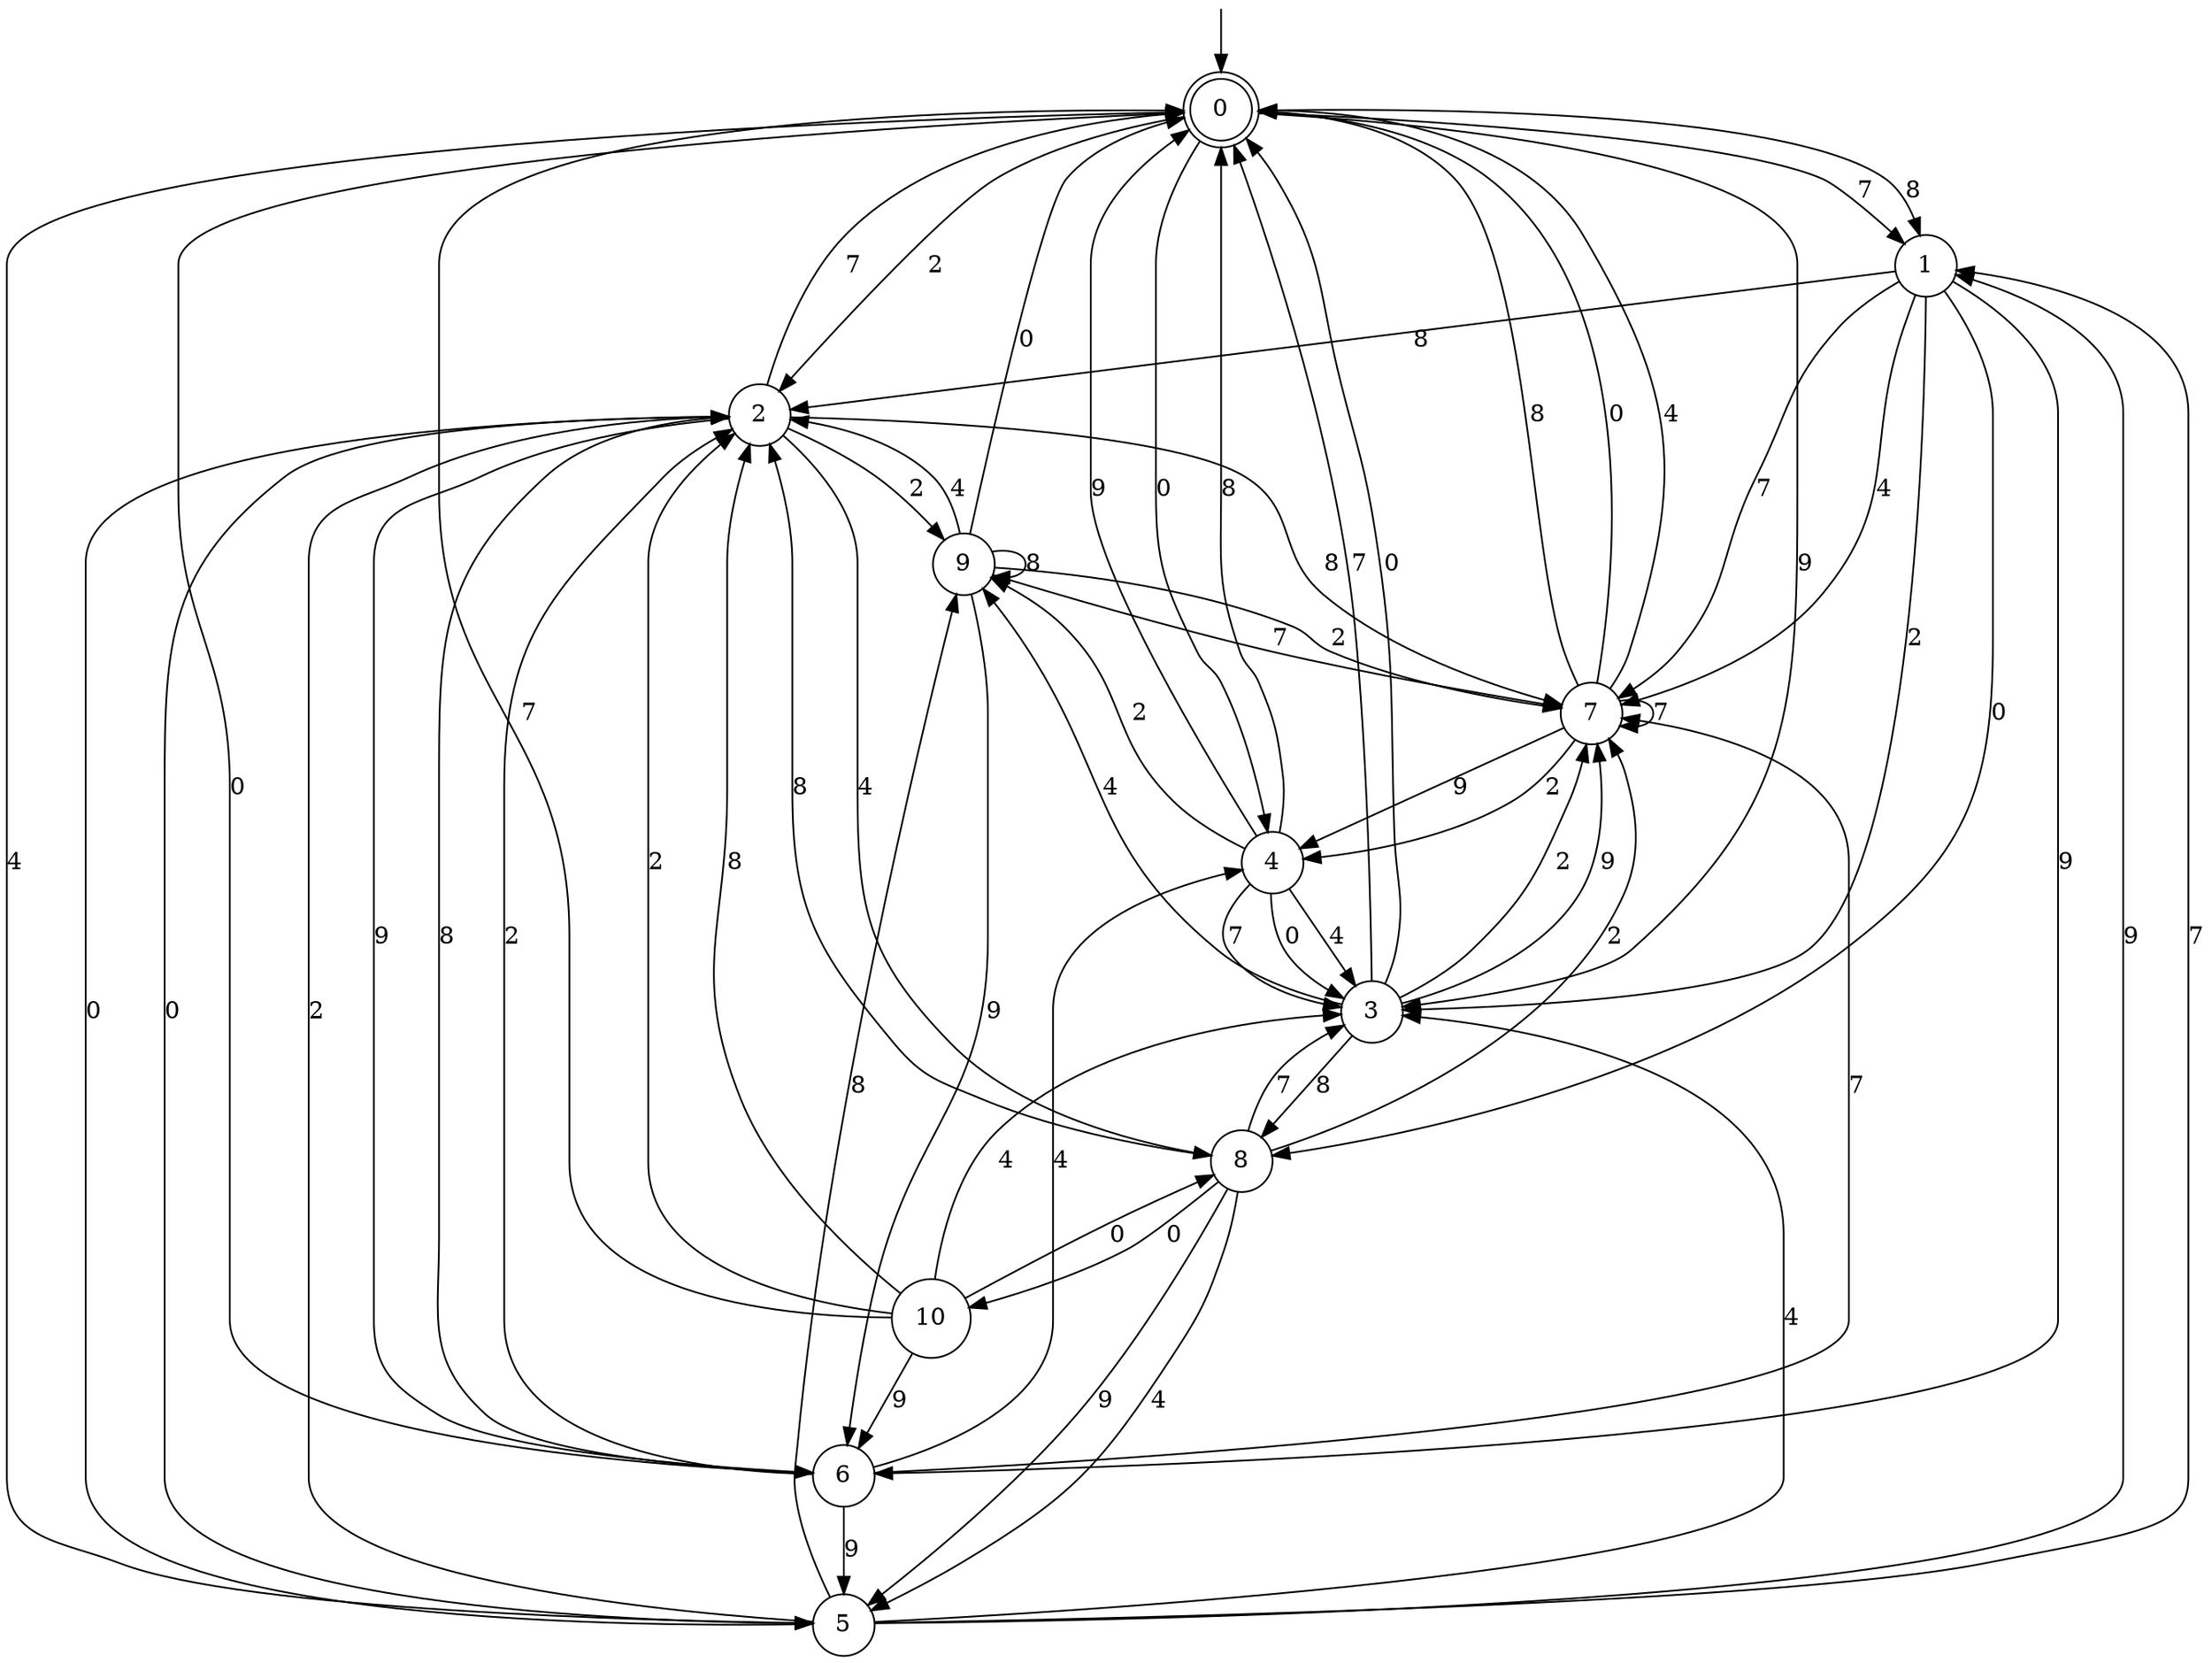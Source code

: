 digraph g {

	s0 [shape="doublecircle" label="0"];
	s1 [shape="circle" label="1"];
	s2 [shape="circle" label="2"];
	s3 [shape="circle" label="3"];
	s4 [shape="circle" label="4"];
	s5 [shape="circle" label="5"];
	s6 [shape="circle" label="6"];
	s7 [shape="circle" label="7"];
	s8 [shape="circle" label="8"];
	s9 [shape="circle" label="9"];
	s10 [shape="circle" label="10"];
	s0 -> s1 [label="8"];
	s0 -> s2 [label="2"];
	s0 -> s3 [label="9"];
	s0 -> s1 [label="7"];
	s0 -> s4 [label="0"];
	s0 -> s5 [label="4"];
	s1 -> s2 [label="8"];
	s1 -> s3 [label="2"];
	s1 -> s6 [label="9"];
	s1 -> s7 [label="7"];
	s1 -> s8 [label="0"];
	s1 -> s7 [label="4"];
	s2 -> s7 [label="8"];
	s2 -> s9 [label="2"];
	s2 -> s6 [label="9"];
	s2 -> s0 [label="7"];
	s2 -> s5 [label="0"];
	s2 -> s8 [label="4"];
	s3 -> s8 [label="8"];
	s3 -> s7 [label="2"];
	s3 -> s7 [label="9"];
	s3 -> s0 [label="7"];
	s3 -> s0 [label="0"];
	s3 -> s9 [label="4"];
	s4 -> s0 [label="8"];
	s4 -> s9 [label="2"];
	s4 -> s0 [label="9"];
	s4 -> s3 [label="7"];
	s4 -> s3 [label="0"];
	s4 -> s3 [label="4"];
	s5 -> s9 [label="8"];
	s5 -> s2 [label="2"];
	s5 -> s1 [label="9"];
	s5 -> s1 [label="7"];
	s5 -> s2 [label="0"];
	s5 -> s3 [label="4"];
	s6 -> s2 [label="8"];
	s6 -> s2 [label="2"];
	s6 -> s5 [label="9"];
	s6 -> s7 [label="7"];
	s6 -> s0 [label="0"];
	s6 -> s4 [label="4"];
	s7 -> s0 [label="8"];
	s7 -> s4 [label="2"];
	s7 -> s4 [label="9"];
	s7 -> s7 [label="7"];
	s7 -> s0 [label="0"];
	s7 -> s0 [label="4"];
	s8 -> s2 [label="8"];
	s8 -> s7 [label="2"];
	s8 -> s5 [label="9"];
	s8 -> s3 [label="7"];
	s8 -> s10 [label="0"];
	s8 -> s5 [label="4"];
	s9 -> s9 [label="8"];
	s9 -> s7 [label="2"];
	s9 -> s6 [label="9"];
	s9 -> s7 [label="7"];
	s9 -> s0 [label="0"];
	s9 -> s2 [label="4"];
	s10 -> s2 [label="8"];
	s10 -> s2 [label="2"];
	s10 -> s6 [label="9"];
	s10 -> s0 [label="7"];
	s10 -> s8 [label="0"];
	s10 -> s3 [label="4"];

__start0 [label="" shape="none" width="0" height="0"];
__start0 -> s0;

}
